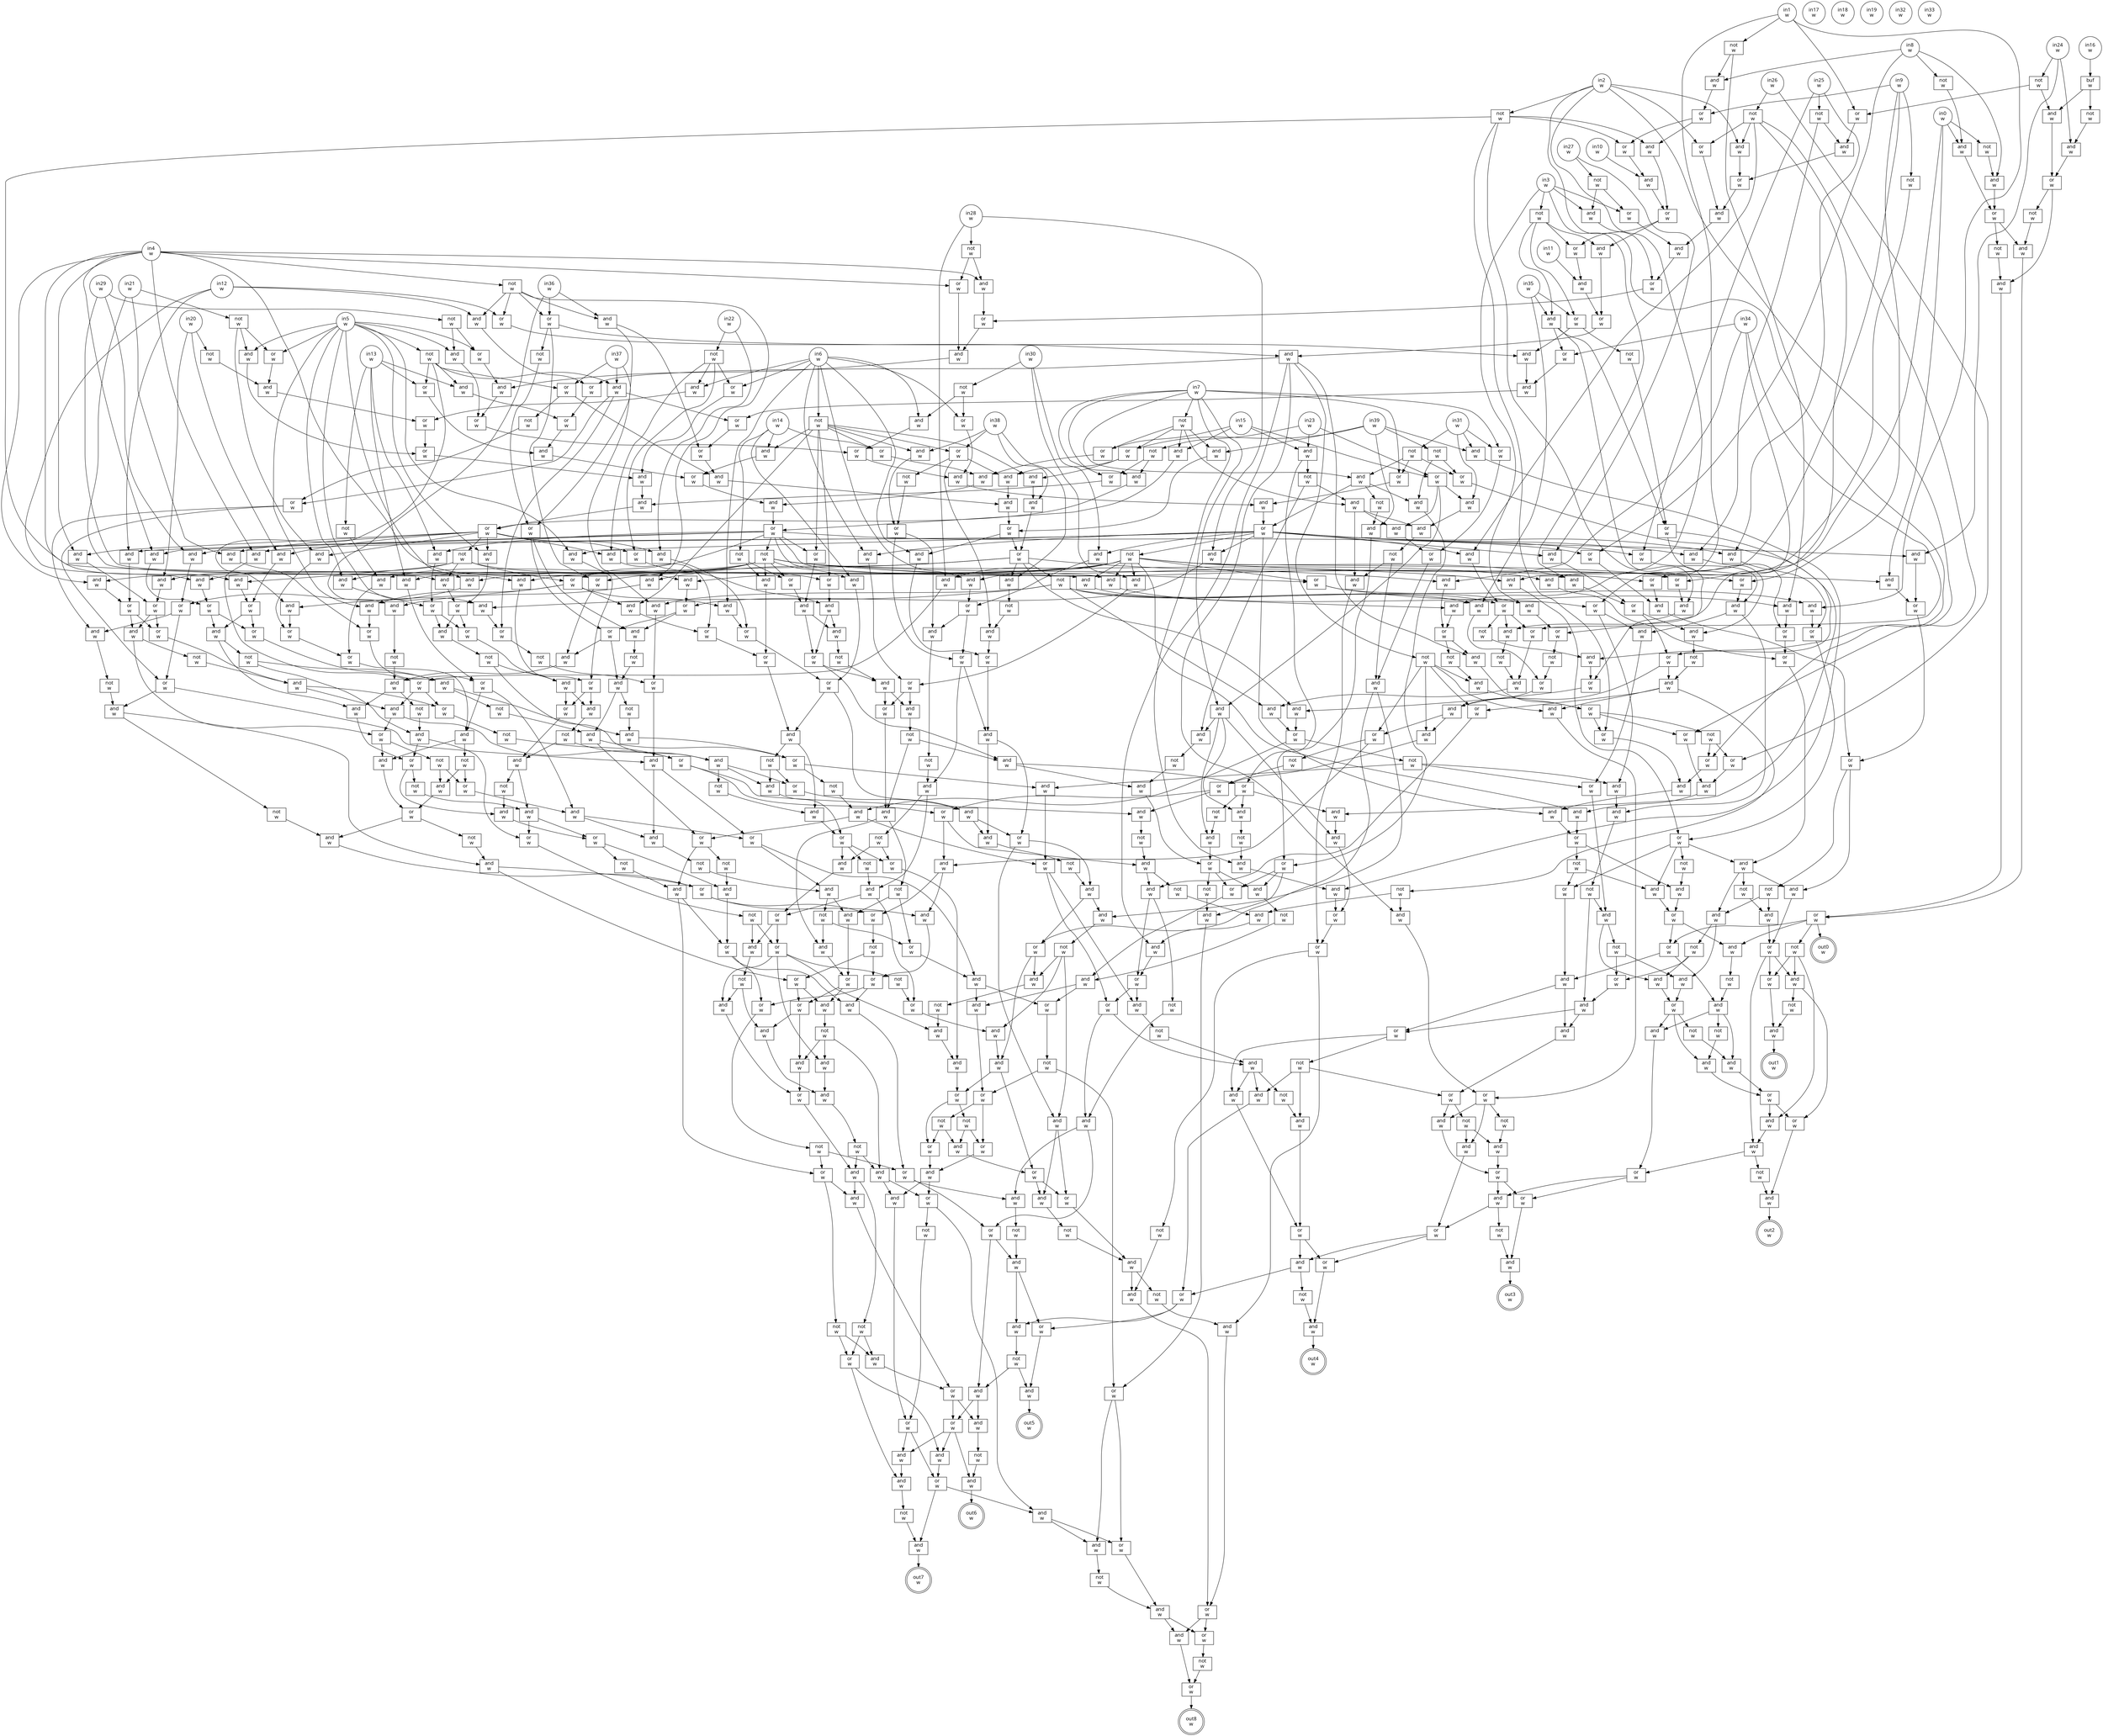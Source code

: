 digraph circuit{
	node [style = filled, fillcolor = white,shape=rect, fontname=geneva]
	g0 [label="in0\nw",shape=circle,fillcolor=white]
	g1 [label="in1\nw",shape=circle,fillcolor=white]
	g2 [label="in2\nw",shape=circle,fillcolor=white]
	g3 [label="in3\nw",shape=circle,fillcolor=white]
	g4 [label="in4\nw",shape=circle,fillcolor=white]
	g5 [label="in5\nw",shape=circle,fillcolor=white]
	g6 [label="in6\nw",shape=circle,fillcolor=white]
	g7 [label="in7\nw",shape=circle,fillcolor=white]
	g8 [label="in8\nw",shape=circle,fillcolor=white]
	g9 [label="in9\nw",shape=circle,fillcolor=white]
	g10 [label="in10\nw",shape=circle,fillcolor=white]
	g11 [label="in11\nw",shape=circle,fillcolor=white]
	g12 [label="in12\nw",shape=circle,fillcolor=white]
	g13 [label="in13\nw",shape=circle,fillcolor=white]
	g14 [label="in14\nw",shape=circle,fillcolor=white]
	g15 [label="in15\nw",shape=circle,fillcolor=white]
	g16 [label="in16\nw",shape=circle,fillcolor=white]
	g17 [label="in17\nw",shape=circle,fillcolor=white]
	g18 [label="in18\nw",shape=circle,fillcolor=white]
	g19 [label="in19\nw",shape=circle,fillcolor=white]
	g20 [label="in20\nw",shape=circle,fillcolor=white]
	g21 [label="in21\nw",shape=circle,fillcolor=white]
	g22 [label="in22\nw",shape=circle,fillcolor=white]
	g23 [label="in23\nw",shape=circle,fillcolor=white]
	g24 [label="in24\nw",shape=circle,fillcolor=white]
	g25 [label="in25\nw",shape=circle,fillcolor=white]
	g26 [label="in26\nw",shape=circle,fillcolor=white]
	g27 [label="in27\nw",shape=circle,fillcolor=white]
	g28 [label="in28\nw",shape=circle,fillcolor=white]
	g29 [label="in29\nw",shape=circle,fillcolor=white]
	g30 [label="in30\nw",shape=circle,fillcolor=white]
	g31 [label="in31\nw",shape=circle,fillcolor=white]
	g32 [label="in32\nw",shape=circle,fillcolor=white]
	g33 [label="in33\nw",shape=circle,fillcolor=white]
	g34 [label="in34\nw",shape=circle,fillcolor=white]
	g35 [label="in35\nw",shape=circle,fillcolor=white]
	g36 [label="in36\nw",shape=circle,fillcolor=white]
	g37 [label="in37\nw",shape=circle,fillcolor=white]
	g38 [label="in38\nw",shape=circle,fillcolor=white]
	g39 [label="in39\nw",shape=circle,fillcolor=white]
	g40 [label="not\nw",fillcolor=white]
	g41 [label="and\nw",fillcolor=white]
	g42 [label="not\nw",fillcolor=white]
	g43 [label="or\nw",fillcolor=white]
	g44 [label="not\nw",fillcolor=white]
	g45 [label="not\nw",fillcolor=white]
	g46 [label="not\nw",fillcolor=white]
	g47 [label="not\nw",fillcolor=white]
	g48 [label="not\nw",fillcolor=white]
	g49 [label="not\nw",fillcolor=white]
	g50 [label="not\nw",fillcolor=white]
	g51 [label="not\nw",fillcolor=white]
	g52 [label="not\nw",fillcolor=white]
	g53 [label="not\nw",fillcolor=white]
	g54 [label="not\nw",fillcolor=white]
	g55 [label="buf\nw",fillcolor=white]
	g56 [label="and\nw",fillcolor=white]
	g57 [label="not\nw",fillcolor=white]
	g58 [label="and\nw",fillcolor=white]
	g59 [label="or\nw",fillcolor=white]
	g60 [label="not\nw",fillcolor=white]
	g61 [label="and\nw",fillcolor=white]
	g62 [label="not\nw",fillcolor=white]
	g63 [label="or\nw",fillcolor=white]
	g64 [label="and\nw",fillcolor=white]
	g65 [label="not\nw",fillcolor=white]
	g66 [label="not\nw",fillcolor=white]
	g67 [label="not\nw",fillcolor=white]
	g68 [label="not\nw",fillcolor=white]
	g69 [label="and\nw",fillcolor=white]
	g70 [label="and\nw",fillcolor=white]
	g71 [label="not\nw",fillcolor=white]
	g72 [label="and\nw",fillcolor=white]
	g73 [label="or\nw",fillcolor=white]
	g74 [label="or\nw",fillcolor=white]
	g75 [label="or\nw",fillcolor=white]
	g76 [label="and\nw",fillcolor=white]
	g77 [label="and\nw",fillcolor=white]
	g78 [label="and\nw",fillcolor=white]
	g79 [label="not\nw",fillcolor=white]
	g80 [label="or\nw",fillcolor=white]
	g81 [label="not\nw",fillcolor=white]
	g82 [label="or\nw",fillcolor=white]
	g83 [label="and\nw",fillcolor=white]
	g84 [label="or\nw",fillcolor=white]
	g85 [label="and\nw",fillcolor=white]
	g86 [label="and\nw",fillcolor=white]
	g87 [label="and\nw",fillcolor=white]
	g88 [label="not\nw",fillcolor=white]
	g89 [label="and\nw",fillcolor=white]
	g90 [label="or\nw",fillcolor=white]
	g91 [label="and\nw",fillcolor=white]
	g92 [label="and\nw",fillcolor=white]
	g93 [label="or\nw",fillcolor=white]
	g94 [label="and\nw",fillcolor=white]
	g95 [label="or\nw",fillcolor=white]
	g96 [label="and\nw",fillcolor=white]
	g97 [label="not\nw",fillcolor=white]
	g98 [label="or\nw",fillcolor=white]
	g99 [label="and\nw",fillcolor=white]
	g100 [label="and\nw",fillcolor=white]
	g101 [label="and\nw",fillcolor=white]
	g102 [label="and\nw",fillcolor=white]
	g103 [label="or\nw",fillcolor=white]
	g104 [label="and\nw",fillcolor=white]
	g105 [label="not\nw",fillcolor=white]
	g106 [label="and\nw",fillcolor=white]
	g107 [label="or\nw",fillcolor=white]
	g108 [label="or\nw",fillcolor=white]
	g109 [label="and\nw",fillcolor=white]
	g110 [label="and\nw",fillcolor=white]
	g111 [label="or\nw",fillcolor=white]
	g112 [label="and\nw",fillcolor=white]
	g113 [label="or\nw",fillcolor=white]
	g114 [label="or\nw",fillcolor=white]
	g115 [label="and\nw",fillcolor=white]
	g116 [label="and\nw",fillcolor=white]
	g117 [label="or\nw",fillcolor=white]
	g118 [label="and\nw",fillcolor=white]
	g119 [label="and\nw",fillcolor=white]
	g120 [label="and\nw",fillcolor=white]
	g121 [label="or\nw",fillcolor=white]
	g122 [label="and\nw",fillcolor=white]
	g123 [label="and\nw",fillcolor=white]
	g124 [label="not\nw",fillcolor=white]
	g125 [label="and\nw",fillcolor=white]
	g126 [label="and\nw",fillcolor=white]
	g127 [label="or\nw",fillcolor=white]
	g128 [label="and\nw",fillcolor=white]
	g129 [label="and\nw",fillcolor=white]
	g130 [label="or\nw",fillcolor=white]
	g131 [label="not\nw",fillcolor=white]
	g132 [label="and\nw",fillcolor=white]
	g133 [label="or\nw",fillcolor=white]
	g134 [label="and\nw",fillcolor=white]
	g135 [label="or\nw",fillcolor=white]
	g136 [label="not\nw",fillcolor=white]
	g137 [label="or\nw",fillcolor=white]
	g138 [label="or\nw",fillcolor=white]
	g139 [label="and\nw",fillcolor=white]
	g140 [label="and\nw",fillcolor=white]
	g141 [label="or\nw",fillcolor=white]
	g142 [label="and\nw",fillcolor=white]
	g143 [label="or\nw",fillcolor=white]
	g144 [label="not\nw",fillcolor=white]
	g145 [label="or\nw",fillcolor=white]
	g146 [label="and\nw",fillcolor=white]
	g147 [label="and\nw",fillcolor=white]
	g148 [label="or\nw",fillcolor=white]
	g149 [label="not\nw",fillcolor=white]
	g150 [label="or\nw",fillcolor=white]
	g151 [label="and\nw",fillcolor=white]
	g152 [label="or\nw",fillcolor=white]
	g153 [label="not\nw",fillcolor=white]
	g154 [label="or\nw",fillcolor=white]
	g155 [label="and\nw",fillcolor=white]
	g156 [label="not\nw",fillcolor=white]
	g157 [label="and\nw",fillcolor=white]
	g158 [label="or\nw",fillcolor=white]
	g159 [label="and\nw",fillcolor=white]
	g160 [label="or\nw",fillcolor=white]
	g161 [label="or\nw",fillcolor=white]
	g162 [label="and\nw",fillcolor=white]
	g163 [label="and\nw",fillcolor=white]
	g164 [label="or\nw",fillcolor=white]
	g165 [label="or\nw",fillcolor=white]
	g166 [label="and\nw",fillcolor=white]
	g167 [label="and\nw",fillcolor=white]
	g168 [label="and\nw",fillcolor=white]
	g169 [label="not\nw",fillcolor=white]
	g170 [label="or\nw",fillcolor=white]
	g171 [label="and\nw",fillcolor=white]
	g172 [label="not\nw",fillcolor=white]
	g173 [label="and\nw",fillcolor=white]
	g174 [label="not\nw",fillcolor=white]
	g175 [label="and\nw",fillcolor=white]
	g176 [label="and\nw",fillcolor=white]
	g177 [label="and\nw",fillcolor=white]
	g178 [label="and\nw",fillcolor=white]
	g179 [label="or\nw",fillcolor=white]
	g180 [label="not\nw",fillcolor=white]
	g181 [label="or\nw",fillcolor=white]
	g182 [label="and\nw",fillcolor=white]
	g183 [label="or\nw",fillcolor=white]
	g184 [label="or\nw",fillcolor=white]
	g185 [label="or\nw",fillcolor=white]
	g186 [label="not\nw",fillcolor=white]
	g187 [label="or\nw",fillcolor=white]
	g188 [label="or\nw",fillcolor=white]
	g189 [label="and\nw",fillcolor=white]
	g190 [label="and\nw",fillcolor=white]
	g191 [label="or\nw",fillcolor=white]
	g192 [label="not\nw",fillcolor=white]
	g193 [label="not\nw",fillcolor=white]
	g194 [label="or\nw",fillcolor=white]
	g195 [label="and\nw",fillcolor=white]
	g196 [label="or\nw",fillcolor=white]
	g197 [label="and\nw",fillcolor=white]
	g198 [label="and\nw",fillcolor=white]
	g199 [label="or\nw",fillcolor=white]
	g200 [label="or\nw",fillcolor=white]
	g201 [label="and\nw",fillcolor=white]
	g202 [label="and\nw",fillcolor=white]
	g203 [label="or\nw",fillcolor=white]
	g204 [label="or\nw",fillcolor=white]
	g205 [label="and\nw",fillcolor=white]
	g206 [label="and\nw",fillcolor=white]
	g207 [label="or\nw",fillcolor=white]
	g208 [label="not\nw",fillcolor=white]
	g209 [label="and\nw",fillcolor=white]
	g210 [label="or\nw",fillcolor=white]
	g211 [label="and\nw",fillcolor=white]
	g212 [label="and\nw",fillcolor=white]
	g213 [label="and\nw",fillcolor=white]
	g214 [label="and\nw",fillcolor=white]
	g215 [label="and\nw",fillcolor=white]
	g216 [label="and\nw",fillcolor=white]
	g217 [label="and\nw",fillcolor=white]
	g218 [label="and\nw",fillcolor=white]
	g219 [label="and\nw",fillcolor=white]
	g220 [label="and\nw",fillcolor=white]
	g221 [label="and\nw",fillcolor=white]
	g222 [label="and\nw",fillcolor=white]
	g223 [label="or\nw",fillcolor=white]
	g224 [label="or\nw",fillcolor=white]
	g225 [label="and\nw",fillcolor=white]
	g226 [label="not\nw",fillcolor=white]
	g227 [label="and\nw",fillcolor=white]
	g228 [label="and\nw",fillcolor=white]
	g229 [label="not\nw",fillcolor=white]
	g230 [label="and\nw",fillcolor=white]
	g231 [label="or\nw",fillcolor=white]
	g232 [label="and\nw",fillcolor=white]
	g233 [label="or\nw",fillcolor=white]
	g234 [label="not\nw",fillcolor=white]
	g235 [label="or\nw",fillcolor=white]
	g236 [label="and\nw",fillcolor=white]
	g237 [label="or\nw",fillcolor=white]
	g238 [label="and\nw",fillcolor=white]
	g239 [label="not\nw",fillcolor=white]
	g240 [label="or\nw",fillcolor=white]
	g241 [label="and\nw",fillcolor=white]
	g242 [label="not\nw",fillcolor=white]
	g243 [label="and\nw",fillcolor=white]
	g244 [label="and\nw",fillcolor=white]
	g245 [label="or\nw",fillcolor=white]
	g246 [label="and\nw",fillcolor=white]
	g247 [label="not\nw",fillcolor=white]
	g248 [label="or\nw",fillcolor=white]
	g249 [label="and\nw",fillcolor=white]
	g250 [label="not\nw",fillcolor=white]
	g251 [label="and\nw",fillcolor=white]
	g252 [label="and\nw",fillcolor=white]
	g253 [label="not\nw",fillcolor=white]
	g254 [label="and\nw",fillcolor=white]
	g255 [label="or\nw",fillcolor=white]
	g256 [label="and\nw",fillcolor=white]
	g257 [label="or\nw",fillcolor=white]
	g258 [label="and\nw",fillcolor=white]
	g259 [label="or\nw",fillcolor=white]
	g260 [label="and\nw",fillcolor=white]
	g261 [label="not\nw",fillcolor=white]
	g262 [label="or\nw",fillcolor=white]
	g263 [label="and\nw",fillcolor=white]
	g264 [label="not\nw",fillcolor=white]
	g265 [label="and\nw",fillcolor=white]
	g266 [label="and\nw",fillcolor=white]
	g267 [label="or\nw",fillcolor=white]
	g268 [label="and\nw",fillcolor=white]
	g269 [label="or\nw",fillcolor=white]
	g270 [label="and\nw",fillcolor=white]
	g271 [label="not\nw",fillcolor=white]
	g272 [label="or\nw",fillcolor=white]
	g273 [label="and\nw",fillcolor=white]
	g274 [label="not\nw",fillcolor=white]
	g275 [label="and\nw",fillcolor=white]
	g276 [label="not\nw",fillcolor=white]
	g277 [label="and\nw",fillcolor=white]
	g278 [label="or\nw",fillcolor=white]
	g279 [label="or\nw",fillcolor=white]
	g280 [label="and\nw",fillcolor=white]
	g281 [label="and\nw",fillcolor=white]
	g282 [label="or\nw",fillcolor=white]
	g283 [label="and\nw",fillcolor=white]
	g284 [label="or\nw",fillcolor=white]
	g285 [label="and\nw",fillcolor=white]
	g286 [label="or\nw",fillcolor=white]
	g287 [label="and\nw",fillcolor=white]
	g288 [label="or\nw",fillcolor=white]
	g289 [label="or\nw",fillcolor=white]
	g290 [label="and\nw",fillcolor=white]
	g291 [label="or\nw",fillcolor=white]
	g292 [label="and\nw",fillcolor=white]
	g293 [label="or\nw",fillcolor=white]
	g294 [label="not\nw",fillcolor=white]
	g295 [label="and\nw",fillcolor=white]
	g296 [label="and\nw",fillcolor=white]
	g297 [label="or\nw",fillcolor=white]
	g298 [label="and\nw",fillcolor=white]
	g299 [label="and\nw",fillcolor=white]
	g300 [label="and\nw",fillcolor=white]
	g301 [label="and\nw",fillcolor=white]
	g302 [label="and\nw",fillcolor=white]
	g303 [label="and\nw",fillcolor=white]
	g304 [label="or\nw",fillcolor=white]
	g305 [label="and\nw",fillcolor=white]
	g306 [label="and\nw",fillcolor=white]
	g307 [label="or\nw",fillcolor=white]
	g308 [label="and\nw",fillcolor=white]
	g309 [label="or\nw",fillcolor=white]
	g310 [label="or\nw",fillcolor=white]
	g311 [label="not\nw",fillcolor=white]
	g312 [label="or\nw",fillcolor=white]
	g313 [label="and\nw",fillcolor=white]
	g314 [label="or\nw",fillcolor=white]
	g315 [label="and\nw",fillcolor=white]
	g316 [label="and\nw",fillcolor=white]
	g317 [label="not\nw",fillcolor=white]
	g318 [label="and\nw",fillcolor=white]
	g319 [label="or\nw",fillcolor=white]
	g320 [label="and\nw",fillcolor=white]
	g321 [label="not\nw",fillcolor=white]
	g322 [label="and\nw",fillcolor=white]
	g323 [label="or\nw",fillcolor=white]
	g324 [label="and\nw",fillcolor=white]
	g325 [label="and\nw",fillcolor=white]
	g326 [label="not\nw",fillcolor=white]
	g327 [label="and\nw",fillcolor=white]
	g328 [label="or\nw",fillcolor=white]
	g329 [label="not\nw",fillcolor=white]
	g330 [label="or\nw",fillcolor=white]
	g331 [label="and\nw",fillcolor=white]
	g332 [label="and\nw",fillcolor=white]
	g333 [label="not\nw",fillcolor=white]
	g334 [label="and\nw",fillcolor=white]
	g335 [label="or\nw",fillcolor=white]
	g336 [label="and\nw",fillcolor=white]
	g337 [label="not\nw",fillcolor=white]
	g338 [label="and\nw",fillcolor=white]
	g339 [label="or\nw",fillcolor=white]
	g340 [label="or\nw",fillcolor=white]
	g341 [label="not\nw",fillcolor=white]
	g342 [label="and\nw",fillcolor=white]
	g343 [label="or\nw",fillcolor=white]
	g344 [label="and\nw",fillcolor=white]
	g345 [label="not\nw",fillcolor=white]
	g346 [label="or\nw",fillcolor=white]
	g347 [label="and\nw",fillcolor=white]
	g348 [label="and\nw",fillcolor=white]
	g349 [label="or\nw",fillcolor=white]
	g350 [label="not\nw",fillcolor=white]
	g351 [label="or\nw",fillcolor=white]
	g352 [label="not\nw",fillcolor=white]
	g353 [label="or\nw",fillcolor=white]
	g354 [label="and\nw",fillcolor=white]
	g355 [label="or\nw",fillcolor=white]
	g356 [label="and\nw",fillcolor=white]
	g357 [label="not\nw",fillcolor=white]
	g358 [label="or\nw",fillcolor=white]
	g359 [label="and\nw",fillcolor=white]
	g360 [label="and\nw",fillcolor=white]
	g361 [label="not\nw",fillcolor=white]
	g362 [label="and\nw",fillcolor=white]
	g363 [label="not\nw",fillcolor=white]
	g364 [label="or\nw",fillcolor=white]
	g365 [label="and\nw",fillcolor=white]
	g366 [label="and\nw",fillcolor=white]
	g367 [label="or\nw",fillcolor=white]
	g368 [label="not\nw",fillcolor=white]
	g369 [label="not\nw",fillcolor=white]
	g370 [label="and\nw",fillcolor=white]
	g371 [label="or\nw",fillcolor=white]
	g372 [label="and\nw",fillcolor=white]
	g373 [label="not\nw",fillcolor=white]
	g374 [label="and\nw",fillcolor=white]
	g375 [label="or\nw",fillcolor=white]
	g376 [label="or\nw",fillcolor=white]
	g377 [label="and\nw",fillcolor=white]
	g378 [label="or\nw",fillcolor=white]
	g379 [label="or\nw",fillcolor=white]
	g380 [label="and\nw",fillcolor=white]
	g381 [label="or\nw",fillcolor=white]
	g382 [label="or\nw",fillcolor=white]
	g383 [label="and\nw",fillcolor=white]
	g384 [label="and\nw",fillcolor=white]
	g385 [label="not\nw",fillcolor=white]
	g386 [label="and\nw",fillcolor=white]
	g387 [label="or\nw",fillcolor=white]
	g388 [label="and\nw",fillcolor=white]
	g389 [label="not\nw",fillcolor=white]
	g390 [label="and\nw",fillcolor=white]
	g391 [label="or\nw",fillcolor=white]
	g392 [label="or\nw",fillcolor=white]
	g393 [label="and\nw",fillcolor=white]
	g394 [label="or\nw",fillcolor=white]
	g395 [label="and\nw",fillcolor=white]
	g396 [label="not\nw",fillcolor=white]
	g397 [label="and\nw",fillcolor=white]
	g398 [label="not\nw",fillcolor=white]
	g399 [label="and\nw",fillcolor=white]
	g400 [label="or\nw",fillcolor=white]
	g401 [label="or\nw",fillcolor=white]
	g402 [label="and\nw",fillcolor=white]
	g403 [label="or\nw",fillcolor=white]
	g404 [label="or\nw",fillcolor=white]
	g405 [label="and\nw",fillcolor=white]
	g406 [label="and\nw",fillcolor=white]
	g407 [label="not\nw",fillcolor=white]
	g408 [label="and\nw",fillcolor=white]
	g409 [label="or\nw",fillcolor=white]
	g410 [label="and\nw",fillcolor=white]
	g411 [label="or\nw",fillcolor=white]
	g412 [label="not\nw",fillcolor=white]
	g413 [label="and\nw",fillcolor=white]
	g414 [label="or\nw",fillcolor=white]
	g415 [label="or\nw",fillcolor=white]
	g416 [label="not\nw",fillcolor=white]
	g417 [label="and\nw",fillcolor=white]
	g418 [label="not\nw",fillcolor=white]
	g419 [label="and\nw",fillcolor=white]
	g420 [label="or\nw",fillcolor=white]
	g421 [label="or\nw",fillcolor=white]
	g422 [label="and\nw",fillcolor=white]
	g423 [label="or\nw",fillcolor=white]
	g424 [label="and\nw",fillcolor=white]
	g425 [label="not\nw",fillcolor=white]
	g426 [label="and\nw",fillcolor=white]
	g427 [label="or\nw",fillcolor=white]
	g428 [label="and\nw",fillcolor=white]
	g429 [label="not\nw",fillcolor=white]
	g430 [label="and\nw",fillcolor=white]
	g431 [label="and\nw",fillcolor=white]
	g432 [label="and\nw",fillcolor=white]
	g433 [label="not\nw",fillcolor=white]
	g434 [label="and\nw",fillcolor=white]
	g435 [label="and\nw",fillcolor=white]
	g436 [label="or\nw",fillcolor=white]
	g437 [label="not\nw",fillcolor=white]
	g438 [label="and\nw",fillcolor=white]
	g439 [label="or\nw",fillcolor=white]
	g440 [label="and\nw",fillcolor=white]
	g441 [label="or\nw",fillcolor=white]
	g442 [label="and\nw",fillcolor=white]
	g443 [label="not\nw",fillcolor=white]
	g444 [label="and\nw",fillcolor=white]
	g445 [label="and\nw",fillcolor=white]
	g446 [label="not\nw",fillcolor=white]
	g447 [label="and\nw",fillcolor=white]
	g448 [label="and\nw",fillcolor=white]
	g449 [label="or\nw",fillcolor=white]
	g450 [label="and\nw",fillcolor=white]
	g451 [label="and\nw",fillcolor=white]
	g452 [label="and\nw",fillcolor=white]
	g453 [label="not\nw",fillcolor=white]
	g454 [label="and\nw",fillcolor=white]
	g455 [label="and\nw",fillcolor=white]
	g456 [label="or\nw",fillcolor=white]
	g457 [label="or\nw",fillcolor=white]
	g458 [label="not\nw",fillcolor=white]
	g459 [label="not\nw",fillcolor=white]
	g460 [label="and\nw",fillcolor=white]
	g461 [label="or\nw",fillcolor=white]
	g462 [label="or\nw",fillcolor=white]
	g463 [label="and\nw",fillcolor=white]
	g464 [label="not\nw",fillcolor=white]
	g465 [label="and\nw",fillcolor=white]
	g466 [label="not\nw",fillcolor=white]
	g467 [label="and\nw",fillcolor=white]
	g468 [label="or\nw",fillcolor=white]
	g469 [label="and\nw",fillcolor=white]
	g470 [label="and\nw",fillcolor=white]
	g471 [label="not\nw",fillcolor=white]
	g472 [label="and\nw",fillcolor=white]
	g473 [label="or\nw",fillcolor=white]
	g474 [label="or\nw",fillcolor=white]
	g475 [label="and\nw",fillcolor=white]
	g476 [label="or\nw",fillcolor=white]
	g477 [label="not\nw",fillcolor=white]
	g478 [label="or\nw",fillcolor=white]
	g479 [label="and\nw",fillcolor=white]
	g480 [label="or\nw",fillcolor=white]
	g481 [label="or\nw",fillcolor=white]
	g482 [label="not\nw",fillcolor=white]
	g483 [label="or\nw",fillcolor=white]
	g484 [label="and\nw",fillcolor=white]
	g485 [label="and\nw",fillcolor=white]
	g486 [label="or\nw",fillcolor=white]
	g487 [label="and\nw",fillcolor=white]
	g488 [label="not\nw",fillcolor=white]
	g489 [label="or\nw",fillcolor=white]
	g490 [label="and\nw",fillcolor=white]
	g491 [label="and\nw",fillcolor=white]
	g492 [label="not\nw",fillcolor=white]
	g493 [label="and\nw",fillcolor=white]
	g494 [label="or\nw",fillcolor=white]
	g495 [label="and\nw",fillcolor=white]
	g496 [label="and\nw",fillcolor=white]
	g497 [label="not\nw",fillcolor=white]
	g498 [label="and\nw",fillcolor=white]
	g499 [label="or\nw",fillcolor=white]
	g500 [label="or\nw",fillcolor=white]
	g501 [label="or\nw",fillcolor=white]
	g502 [label="not\nw",fillcolor=white]
	g503 [label="or\nw",fillcolor=white]
	g504 [label="and\nw",fillcolor=white]
	g505 [label="and\nw",fillcolor=white]
	g506 [label="or\nw",fillcolor=white]
	g507 [label="and\nw",fillcolor=white]
	g508 [label="and\nw",fillcolor=white]
	g509 [label="or\nw",fillcolor=white]
	g510 [label="and\nw",fillcolor=white]
	g511 [label="not\nw",fillcolor=white]
	g512 [label="and\nw",fillcolor=white]
	g513 [label="or\nw",fillcolor=white]
	g514 [label="or\nw",fillcolor=white]
	g515 [label="and\nw",fillcolor=white]
	g516 [label="or\nw",fillcolor=white]
	g517 [label="not\nw",fillcolor=white]
	g518 [label="and\nw",fillcolor=white]
	g519 [label="or\nw",fillcolor=white]
	g520 [label="not\nw",fillcolor=white]
	g521 [label="or\nw",fillcolor=white]
	g522 [label="or\nw",fillcolor=white]
	g523 [label="and\nw",fillcolor=white]
	g524 [label="and\nw",fillcolor=white]
	g525 [label="or\nw",fillcolor=white]
	g526 [label="not\nw",fillcolor=white]
	g527 [label="or\nw",fillcolor=white]
	g528 [label="and\nw",fillcolor=white]
	g529 [label="or\nw",fillcolor=white]
	g530 [label="not\nw",fillcolor=white]
	g531 [label="or\nw",fillcolor=white]
	g532 [label="or\nw",fillcolor=white]
	g533 [label="not\nw",fillcolor=white]
	g534 [label="or\nw",fillcolor=white]
	g535 [label="and\nw",fillcolor=white]
	g536 [label="not\nw",fillcolor=white]
	g537 [label="and\nw",fillcolor=white]
	g538 [label="or\nw",fillcolor=white]
	g539 [label="and\nw",fillcolor=white]
	g540 [label="or\nw",fillcolor=white]
	g541 [label="and\nw",fillcolor=white]
	g542 [label="and\nw",fillcolor=white]
	g543 [label="not\nw",fillcolor=white]
	g544 [label="and\nw",fillcolor=white]
	g545 [label="and\nw",fillcolor=white]
	g546 [label="not\nw",fillcolor=white]
	g547 [label="and\nw",fillcolor=white]
	g548 [label="or\nw",fillcolor=white]
	g549 [label="or\nw",fillcolor=white]
	g550 [label="and\nw",fillcolor=white]
	g551 [label="and\nw",fillcolor=white]
	g552 [label="or\nw",fillcolor=white]
	g553 [label="not\nw",fillcolor=white]
	g554 [label="or\nw",fillcolor=white]
	g555 [label="and\nw",fillcolor=white]
	g556 [label="not\nw",fillcolor=white]
	g557 [label="and\nw",fillcolor=white]
	g558 [label="not\nw",fillcolor=white]
	g559 [label="and\nw",fillcolor=white]
	g560 [label="and\nw",fillcolor=white]
	g561 [label="or\nw",fillcolor=white]
	g562 [label="and\nw",fillcolor=white]
	g563 [label="or\nw",fillcolor=white]
	g564 [label="or\nw",fillcolor=white]
	g565 [label="and\nw",fillcolor=white]
	g566 [label="not\nw",fillcolor=white]
	g567 [label="and\nw",fillcolor=white]
	g568 [label="not\nw",fillcolor=white]
	g569 [label="not\nw",fillcolor=white]
	g570 [label="and\nw",fillcolor=white]
	g571 [label="and\nw",fillcolor=white]
	g572 [label="not\nw",fillcolor=white]
	g573 [label="or\nw",fillcolor=white]
	g574 [label="and\nw",fillcolor=white]
	g575 [label="and\nw",fillcolor=white]
	g576 [label="or\nw",fillcolor=white]
	g577 [label="or\nw",fillcolor=white]
	g578 [label="and\nw",fillcolor=white]
	g579 [label="not\nw",fillcolor=white]
	g580 [label="and\nw",fillcolor=white]
	g581 [label="or\nw",fillcolor=white]
	g582 [label="and\nw",fillcolor=white]
	g583 [label="and\nw",fillcolor=white]
	g584 [label="or\nw",fillcolor=white]
	g585 [label="or\nw",fillcolor=white]
	g586 [label="and\nw",fillcolor=white]
	g587 [label="not\nw",fillcolor=white]
	g588 [label="and\nw",fillcolor=white]
	g589 [label="or\nw",fillcolor=white]
	g590 [label="and\nw",fillcolor=white]
	g591 [label="and\nw",fillcolor=white]
	g592 [label="not\nw",fillcolor=white]
	g593 [label="and\nw",fillcolor=white]
	g594 [label="or\nw",fillcolor=white]
	g595 [label="not\nw",fillcolor=white]
	g596 [label="or\nw",fillcolor=white]
	g597 [label="and\nw",fillcolor=white]
	g598 [label="not\nw",fillcolor=white]
	g599 [label="and\nw",fillcolor=white]
	g600 [label="or\nw",fillcolor=white]
	g601 [label="and\nw",fillcolor=white]
	g602 [label="not\nw",fillcolor=white]
	g603 [label="and\nw",fillcolor=white]
	g604 [label="or\nw",fillcolor=white]
	g605 [label="and\nw",fillcolor=white]
	g606 [label="not\nw",fillcolor=white]
	g607 [label="or\nw",fillcolor=white]
	g608 [label="and\nw",fillcolor=white]
	g609 [label="and\nw",fillcolor=white]
	g610 [label="and\nw",fillcolor=white]
	g611 [label="not\nw",fillcolor=white]
	g612 [label="and\nw",fillcolor=white]
	g613 [label="or\nw",fillcolor=white]
	g614 [label="and\nw",fillcolor=white]
	g615 [label="and\nw",fillcolor=white]
	g616 [label="or\nw",fillcolor=white]
	g617 [label="and\nw",fillcolor=white]
	g618 [label="not\nw",fillcolor=white]
	g619 [label="or\nw",fillcolor=white]
	g620 [label="and\nw",fillcolor=white]
	g621 [label="not\nw",fillcolor=white]
	g622 [label="and\nw",fillcolor=white]
	g623 [label="or\nw",fillcolor=white]
	g624 [label="and\nw",fillcolor=white]
	g625 [label="and\nw",fillcolor=white]
	g626 [label="or\nw",fillcolor=white]
	g627 [label="and\nw",fillcolor=white]
	g628 [label="not\nw",fillcolor=white]
	g629 [label="and\nw",fillcolor=white]
	g630 [label="or\nw",fillcolor=white]
	g631 [label="not\nw",fillcolor=white]
	g632 [label="or\nw",fillcolor=white]
	g633 [label="and\nw",fillcolor=white]
	g634 [label="and\nw",fillcolor=white]
	g635 [label="and\nw",fillcolor=white]
	g636 [label="or\nw",fillcolor=white]
	g637 [label="or\nw",fillcolor=white]
	g638 [label="and\nw",fillcolor=white]
	g639 [label="or\nw",fillcolor=white]
	g640 [label="or\nw",fillcolor=white]
	g641 [label="and\nw",fillcolor=white]
	g642 [label="or\nw",fillcolor=white]
	g643 [label="and\nw",fillcolor=white]
	g644 [label="not\nw",fillcolor=white]
	g645 [label="and\nw",fillcolor=white]
	g646 [label="and\nw",fillcolor=white]
	g647 [label="not\nw",fillcolor=white]
	g648 [label="or\nw",fillcolor=white]
	g649 [label="and\nw",fillcolor=white]
	g650 [label="and\nw",fillcolor=white]
	g651 [label="and\nw",fillcolor=white]
	g652 [label="not\nw",fillcolor=white]
	g653 [label="and\nw",fillcolor=white]
	g654 [label="or\nw",fillcolor=white]
	g655 [label="and\nw",fillcolor=white]
	g656 [label="and\nw",fillcolor=white]
	g657 [label="and\nw",fillcolor=white]
	g658 [label="not\nw",fillcolor=white]
	g659 [label="or\nw",fillcolor=white]
	g660 [label="and\nw",fillcolor=white]
	g661 [label="and\nw",fillcolor=white]
	g662 [label="or\nw",fillcolor=white]
	g663 [label="not\nw",fillcolor=white]
	g664 [label="or\nw",fillcolor=white]
	g665 [label="or\nw",fillcolor=white]
	g666 [label="and\nw",fillcolor=white]
	g667 [label="not\nw",fillcolor=white]
	g668 [label="and\nw",fillcolor=white]
	g669 [label="not\nw",fillcolor=white]
	g670 [label="and\nw",fillcolor=white]
	g671 [label="not\nw",fillcolor=white]
	g672 [label="and\nw",fillcolor=white]
	g673 [label="out0\nw",shape=doublecircle,fillcolor=white]
	g674 [label="out1\nw",shape=doublecircle,fillcolor=white]
	g675 [label="out2\nw",shape=doublecircle,fillcolor=white]
	g676 [label="out3\nw",shape=doublecircle,fillcolor=white]
	g677 [label="out4\nw",shape=doublecircle,fillcolor=white]
	g678 [label="out5\nw",shape=doublecircle,fillcolor=white]
	g679 [label="out6\nw",shape=doublecircle,fillcolor=white]
	g680 [label="out7\nw",shape=doublecircle,fillcolor=white]
	g681 [label="out8\nw",shape=doublecircle,fillcolor=white]
	edge [fontname=Geneva,fontcolor=forestgreen]
	g0->g580
	g0->g581
	g0->g583
	g0->g598
	g1->g194
	g1->g276
	g1->g308
	g1->g314
	g2->g188
	g2->g189
	g2->g190
	g2->g193
	g2->g230
	g2->g503
	g3->g151
	g3->g152
	g3->g153
	g3->g176
	g3->g212
	g4->g138
	g4->g139
	g4->g140
	g4->g142
	g4->g144
	g4->g213
	g4->g254
	g4->g300
	g4->g322
	g5->g108
	g5->g109
	g5->g110
	g5->g111
	g5->g129
	g5->g131
	g5->g178
	g5->g216
	g5->g256
	g5->g301
	g5->g380
	g6->g93
	g6->g94
	g6->g95
	g6->g96
	g6->g97
	g6->g182
	g6->g218
	g6->g266
	g6->g402
	g7->g69
	g7->g74
	g7->g75
	g7->g76
	g7->g77
	g7->g80
	g7->g81
	g7->g454
	g8->g68
	g8->g277
	g8->g312
	g8->g599
	g9->g67
	g9->g278
	g9->g296
	g9->g297
	g10->g280
	g11->g285
	g12->g145
	g12->g146
	g12->g299
	g12->g342
	g13->g66
	g13->g132
	g13->g133
	g13->g303
	g13->g354
	g14->g65
	g14->g98
	g14->g100
	g14->g306
	g15->g61
	g15->g63
	g15->g82
	g15->g83
	g16->g55
	g20->g54
	g20->g118
	g20->g125
	g21->g53
	g21->g120
	g21->g126
	g22->g52
	g22->g123
	g23->g51
	g23->g61
	g23->g63
	g24->g50
	g24->g58
	g24->g221
	g25->g49
	g25->g220
	g25->g235
	g26->g48
	g26->g506
	g27->g47
	g27->g236
	g28->g46
	g28->g214
	g28->g244
	g29->g45
	g29->g215
	g29->g258
	g30->g44
	g30->g217
	g30->g268
	g31->g41
	g31->g42
	g31->g64
	g31->g80
	g34->g158
	g34->g166
	g34->g224
	g34->g225
	g35->g154
	g35->g157
	g35->g175
	g36->g147
	g36->g148
	g36->g168
	g37->g134
	g37->g135
	g37->g177
	g38->g102
	g38->g103
	g38->g106
	g38->g171
	g39->g40
	g39->g41
	g39->g72
	g39->g84
	g39->g85
	g40->g43
	g40->g70
	g41->g455
	g42->g43
	g42->g69
	g42->g74
	g43->g450
	g44->g93
	g44->g94
	g45->g108
	g45->g109
	g46->g138
	g46->g139
	g47->g151
	g47->g152
	g48->g188
	g48->g189
	g48->g210
	g48->g222
	g48->g501
	g49->g195
	g49->g219
	g50->g56
	g50->g194
	g51->g75
	g51->g76
	g52->g95
	g52->g96
	g52->g121
	g52->g122
	g53->g110
	g53->g111
	g53->g119
	g54->g112
	g55->g56
	g55->g57
	g56->g59
	g57->g58
	g58->g59
	g59->g60
	g59->g603
	g60->g601
	g61->g62
	g61->g449
	g62->g78
	g62->g86
	g63->g64
	g63->g77
	g63->g89
	g64->g87
	g65->g304
	g65->g305
	g66->g302
	g67->g295
	g68->g580
	g69->g70
	g69->g71
	g69->g207
	g70->g73
	g71->g72
	g72->g73
	g73->g462
	g73->g463
	g73->g467
	g74->g206
	g75->g116
	g76->g117
	g77->g78
	g77->g451
	g77->g452
	g77->g460
	g78->g79
	g79->g448
	g80->g90
	g81->g82
	g81->g83
	g81->g84
	g81->g85
	g81->g86
	g82->g99
	g83->g293
	g84->g101
	g84->g104
	g85->g164
	g86->g87
	g86->g89
	g86->g92
	g87->g88
	g88->g91
	g88->g92
	g89->g90
	g90->g91
	g91->g427
	g91->g428
	g92->g457
	g93->g205
	g94->g204
	g95->g115
	g96->g113
	g97->g98
	g97->g100
	g97->g101
	g97->g103
	g97->g106
	g97->g127
	g97->g399
	g97->g439
	g98->g99
	g99->g292
	g100->g291
	g101->g102
	g102->g165
	g103->g104
	g103->g105
	g103->g173
	g104->g163
	g105->g107
	g106->g107
	g107->g270
	g107->g272
	g108->g202
	g109->g203
	g110->g114
	g111->g112
	g112->g113
	g113->g114
	g114->g115
	g115->g116
	g116->g117
	g117->g118
	g117->g119
	g117->g120
	g117->g121
	g117->g122
	g117->g123
	g117->g124
	g117->g129
	g117->g142
	g118->g141
	g119->g378
	g120->g381
	g121->g128
	g122->g400
	g123->g403
	g124->g125
	g124->g126
	g124->g127
	g124->g140
	g124->g376
	g125->g143
	g126->g130
	g127->g128
	g128->g441
	g128->g442
	g129->g130
	g130->g356
	g130->g358
	g131->g132
	g131->g133
	g131->g134
	g131->g135
	g131->g377
	g132->g289
	g133->g290
	g134->g137
	g134->g160
	g134->g179
	g135->g136
	g135->g162
	g136->g137
	g137->g260
	g137->g262
	g138->g201
	g139->g200
	g140->g141
	g141->g324
	g141->g330
	g142->g143
	g143->g344
	g143->g346
	g144->g145
	g144->g146
	g144->g147
	g144->g148
	g144->g167
	g145->g287
	g146->g288
	g147->g150
	g147->g161
	g148->g149
	g148->g155
	g148->g170
	g149->g150
	g150->g246
	g150->g248
	g151->g199
	g152->g198
	g153->g154
	g153->g157
	g153->g283
	g153->g284
	g154->g155
	g154->g156
	g155->g159
	g156->g184
	g157->g158
	g157->g184
	g157->g185
	g158->g159
	g159->g160
	g160->g161
	g161->g162
	g162->g163
	g163->g164
	g164->g165
	g164->g182
	g165->g166
	g165->g167
	g165->g170
	g165->g171
	g165->g174
	g165->g232
	g166->g191
	g167->g168
	g168->g169
	g169->g252
	g170->g251
	g171->g172
	g172->g173
	g173->g183
	g174->g175
	g174->g176
	g174->g177
	g174->g178
	g174->g190
	g174->g228
	g175->g187
	g176->g185
	g177->g181
	g178->g179
	g179->g180
	g180->g181
	g181->g265
	g182->g183
	g183->g275
	g184->g238
	g184->g240
	g185->g186
	g186->g187
	g187->g243
	g188->g197
	g189->g196
	g190->g191
	g191->g192
	g191->g495
	g192->g498
	g193->g209
	g193->g211
	g193->g279
	g193->g281
	g193->g500
	g194->g195
	g195->g196
	g196->g197
	g197->g198
	g198->g199
	g199->g200
	g200->g201
	g201->g202
	g202->g203
	g203->g204
	g204->g205
	g205->g206
	g206->g207
	g207->g208
	g207->g219
	g207->g220
	g207->g221
	g207->g222
	g207->g235
	g207->g236
	g207->g244
	g207->g254
	g207->g256
	g207->g258
	g207->g266
	g207->g268
	g207->g505
	g208->g209
	g208->g210
	g208->g212
	g208->g213
	g208->g214
	g208->g215
	g208->g216
	g208->g217
	g208->g218
	g208->g307
	g208->g313
	g208->g508
	g208->g583
	g209->g223
	g210->g211
	g211->g231
	g212->g237
	g213->g245
	g214->g255
	g215->g257
	g216->g259
	g217->g267
	g218->g269
	g219->g576
	g220->g309
	g221->g584
	g222->g223
	g223->g224
	g223->g225
	g223->g229
	g224->g227
	g225->g226
	g226->g227
	g227->g228
	g228->g233
	g229->g230
	g230->g231
	g231->g232
	g232->g233
	g233->g234
	g233->g338
	g234->g315
	g234->g319
	g234->g336
	g235->g298
	g236->g237
	g237->g238
	g237->g240
	g238->g239
	g239->g241
	g240->g241
	g240->g243
	g241->g242
	g241->g515
	g241->g561
	g242->g496
	g242->g559
	g243->g518
	g243->g519
	g244->g245
	g245->g246
	g245->g248
	g246->g247
	g247->g249
	g248->g249
	g248->g251
	g249->g250
	g249->g334
	g250->g332
	g251->g252
	g252->g253
	g252->g325
	g253->g327
	g254->g255
	g255->g348
	g255->g351
	g256->g257
	g257->g360
	g257->g364
	g258->g259
	g259->g260
	g259->g262
	g260->g261
	g261->g263
	g262->g263
	g262->g265
	g263->g264
	g263->g390
	g264->g388
	g265->g394
	g265->g395
	g266->g267
	g267->g445
	g267->g468
	g268->g269
	g269->g270
	g269->g272
	g270->g271
	g271->g273
	g272->g273
	g272->g275
	g273->g274
	g273->g413
	g274->g410
	g274->g411
	g275->g423
	g275->g424
	g276->g277
	g276->g575
	g277->g278
	g278->g279
	g278->g281
	g279->g280
	g280->g282
	g281->g282
	g282->g283
	g282->g284
	g283->g286
	g284->g285
	g285->g286
	g286->g287
	g287->g288
	g287->g495
	g287->g496
	g287->g497
	g287->g560
	g288->g289
	g289->g290
	g290->g291
	g291->g292
	g292->g293
	g293->g294
	g293->g307
	g293->g312
	g293->g313
	g293->g322
	g293->g342
	g293->g354
	g293->g376
	g293->g439
	g294->g295
	g294->g296
	g294->g297
	g294->g299
	g294->g300
	g294->g301
	g294->g302
	g294->g303
	g294->g304
	g294->g305
	g294->g306
	g294->g581
	g295->g577
	g296->g310
	g297->g298
	g298->g316
	g298->g318
	g299->g323
	g300->g343
	g301->g355
	g302->g379
	g303->g382
	g304->g440
	g305->g401
	g306->g404
	g307->g308
	g307->g575
	g308->g309
	g309->g310
	g310->g311
	g310->g512
	g310->g514
	g310->g578
	g311->g510
	g312->g582
	g313->g314
	g314->g315
	g314->g318
	g315->g316
	g316->g317
	g317->g320
	g317->g597
	g318->g319
	g319->g320
	g320->g321
	g320->g593
	g321->g591
	g321->g596
	g322->g323
	g323->g324
	g323->g330
	g324->g325
	g324->g326
	g325->g328
	g326->g327
	g326->g331
	g327->g328
	g327->g367
	g328->g329
	g328->g370
	g329->g366
	g330->g331
	g331->g332
	g331->g333
	g332->g335
	g333->g334
	g334->g335
	g334->g340
	g335->g336
	g335->g337
	g336->g339
	g337->g338
	g338->g339
	g338->g340
	g339->g564
	g339->g565
	g340->g341
	g340->g374
	g341->g372
	g342->g343
	g343->g344
	g343->g346
	g344->g345
	g344->g349
	g345->g347
	g346->g347
	g347->g348
	g347->g351
	g348->g349
	g348->g353
	g349->g350
	g349->g384
	g350->g386
	g350->g392
	g351->g352
	g352->g353
	g353->g522
	g353->g555
	g354->g355
	g355->g356
	g355->g358
	g356->g357
	g357->g359
	g357->g362
	g358->g359
	g359->g360
	g359->g364
	g360->g361
	g361->g362
	g361->g365
	g362->g363
	g362->g408
	g362->g421
	g363->g406
	g364->g365
	g365->g366
	g365->g369
	g366->g367
	g366->g371
	g367->g368
	g368->g415
	g368->g417
	g369->g370
	g370->g371
	g371->g372
	g371->g373
	g372->g375
	g373->g374
	g374->g375
	g374->g532
	g375->g528
	g375->g529
	g376->g377
	g376->g380
	g376->g399
	g376->g402
	g377->g378
	g378->g379
	g379->g383
	g380->g381
	g381->g382
	g382->g383
	g382->g393
	g383->g384
	g383->g385
	g384->g387
	g385->g386
	g385->g392
	g386->g387
	g387->g388
	g387->g389
	g388->g391
	g389->g390
	g390->g391
	g390->g534
	g391->g524
	g391->g525
	g392->g393
	g393->g394
	g393->g395
	g394->g397
	g394->g475
	g395->g396
	g396->g397
	g397->g398
	g397->g472
	g398->g470
	g398->g474
	g399->g400
	g400->g401
	g401->g405
	g402->g403
	g403->g404
	g404->g405
	g404->g422
	g405->g406
	g405->g407
	g406->g409
	g407->g408
	g407->g421
	g408->g409
	g409->g410
	g409->g411
	g409->g412
	g410->g414
	g411->g435
	g412->g413
	g413->g414
	g413->g420
	g414->g415
	g414->g417
	g415->g416
	g415->g419
	g415->g434
	g415->g537
	g416->g420
	g417->g418
	g418->g419
	g418->g541
	g419->g540
	g420->g430
	g421->g422
	g422->g423
	g422->g424
	g423->g426
	g423->g438
	g424->g425
	g425->g426
	g426->g427
	g426->g428
	g427->g431
	g427->g432
	g428->g429
	g429->g430
	g429->g432
	g429->g438
	g430->g431
	g431->g436
	g431->g486
	g432->g433
	g433->g434
	g434->g435
	g435->g436
	g436->g437
	g436->g483
	g437->g481
	g437->g485
	g438->g487
	g438->g489
	g439->g440
	g440->g441
	g440->g442
	g441->g444
	g441->g447
	g442->g443
	g443->g444
	g444->g445
	g444->g468
	g445->g446
	g446->g447
	g446->g469
	g447->g448
	g447->g449
	g448->g461
	g449->g450
	g449->g452
	g449->g459
	g450->g451
	g451->g456
	g452->g453
	g453->g454
	g454->g455
	g455->g456
	g456->g457
	g457->g458
	g457->g493
	g458->g491
	g459->g460
	g460->g461
	g461->g462
	g461->g463
	g461->g466
	g462->g465
	g463->g464
	g464->g465
	g465->g476
	g465->g479
	g466->g467
	g467->g478
	g468->g469
	g469->g470
	g469->g471
	g470->g473
	g471->g472
	g471->g474
	g472->g473
	g473->g535
	g473->g538
	g474->g475
	g475->g476
	g475->g479
	g476->g477
	g477->g478
	g477->g480
	g478->g657
	g478->g659
	g479->g480
	g480->g481
	g480->g482
	g481->g484
	g482->g483
	g482->g485
	g483->g484
	g484->g551
	g484->g552
	g485->g486
	g486->g487
	g486->g489
	g487->g488
	g488->g490
	g489->g490
	g490->g491
	g490->g492
	g491->g494
	g492->g493
	g493->g494
	g494->g661
	g494->g662
	g495->g499
	g496->g516
	g497->g498
	g497->g515
	g497->g518
	g497->g519
	g497->g561
	g498->g499
	g499->g500
	g499->g501
	g499->g502
	g500->g504
	g501->g507
	g502->g503
	g502->g506
	g503->g504
	g504->g505
	g505->g509
	g506->g507
	g507->g508
	g508->g509
	g509->g510
	g509->g511
	g510->g513
	g511->g512
	g511->g514
	g512->g513
	g513->g605
	g513->g607
	g514->g614
	g515->g516
	g516->g517
	g516->g620
	g516->g624
	g517->g622
	g518->g521
	g519->g520
	g519->g523
	g520->g521
	g521->g522
	g521->g555
	g522->g523
	g522->g557
	g523->g524
	g523->g525
	g524->g527
	g525->g526
	g526->g527
	g526->g534
	g527->g528
	g527->g529
	g528->g531
	g529->g530
	g530->g531
	g530->g532
	g531->g571
	g531->g573
	g532->g533
	g532->g545
	g533->g547
	g533->g549
	g534->g535
	g534->g538
	g535->g536
	g536->g537
	g536->g539
	g536->g550
	g537->g542
	g538->g539
	g538->g541
	g539->g540
	g540->g544
	g541->g542
	g542->g543
	g543->g544
	g543->g550
	g544->g545
	g544->g546
	g545->g548
	g546->g547
	g546->g549
	g547->g548
	g548->g646
	g548->g648
	g549->g651
	g549->g653
	g550->g551
	g550->g552
	g551->g554
	g552->g553
	g552->g656
	g553->g554
	g554->g650
	g554->g654
	g555->g556
	g556->g557
	g557->g558
	g557->g562
	g558->g559
	g559->g560
	g560->g563
	g561->g562
	g562->g563
	g562->g569
	g563->g564
	g563->g565
	g564->g567
	g564->g570
	g565->g566
	g566->g567
	g567->g568
	g567->g617
	g567->g627
	g568->g625
	g569->g570
	g570->g571
	g570->g573
	g571->g572
	g572->g574
	g573->g574
	g573->g645
	g574->g643
	g574->g665
	g575->g576
	g576->g577
	g577->g578
	g578->g579
	g578->g586
	g578->g590
	g579->g588
	g580->g600
	g581->g582
	g582->g585
	g583->g584
	g584->g585
	g585->g586
	g585->g587
	g586->g589
	g587->g588
	g587->g590
	g588->g589
	g589->g629
	g589->g632
	g589->g635
	g590->g591
	g590->g592
	g591->g594
	g592->g593
	g592->g596
	g593->g594
	g594->g595
	g594->g610
	g594->g612
	g595->g609
	g596->g597
	g597->g615
	g597->g616
	g598->g599
	g599->g600
	g600->g601
	g600->g602
	g601->g604
	g602->g603
	g603->g604
	g604->g605
	g604->g607
	g604->g628
	g604->g673
	g605->g606
	g606->g608
	g607->g608
	g607->g614
	g608->g609
	g608->g610
	g608->g611
	g609->g613
	g610->g636
	g611->g612
	g612->g613
	g613->g630
	g613->g634
	g614->g615
	g614->g616
	g615->g619
	g616->g617
	g616->g618
	g617->g626
	g618->g619
	g618->g625
	g618->g627
	g619->g620
	g619->g621
	g620->g623
	g621->g622
	g621->g624
	g622->g623
	g623->g637
	g623->g638
	g624->g639
	g625->g626
	g626->g640
	g626->g641
	g627->g642
	g628->g629
	g628->g632
	g628->g634
	g629->g630
	g629->g631
	g630->g672
	g631->g633
	g632->g633
	g633->g674
	g634->g635
	g635->g636
	g635->g671
	g636->g637
	g636->g638
	g637->g670
	g638->g639
	g638->g669
	g639->g640
	g639->g641
	g640->g668
	g641->g642
	g641->g667
	g642->g643
	g642->g665
	g643->g644
	g644->g645
	g644->g666
	g645->g646
	g645->g648
	g646->g647
	g647->g649
	g648->g649
	g648->g650
	g648->g653
	g649->g679
	g650->g651
	g651->g652
	g652->g655
	g653->g654
	g654->g655
	g654->g656
	g655->g680
	g656->g657
	g656->g659
	g657->g658
	g658->g660
	g659->g660
	g660->g661
	g660->g662
	g661->g664
	g662->g663
	g663->g664
	g664->g681
	g665->g666
	g666->g678
	g667->g668
	g668->g677
	g669->g670
	g670->g676
	g671->g672
	g672->g675
}